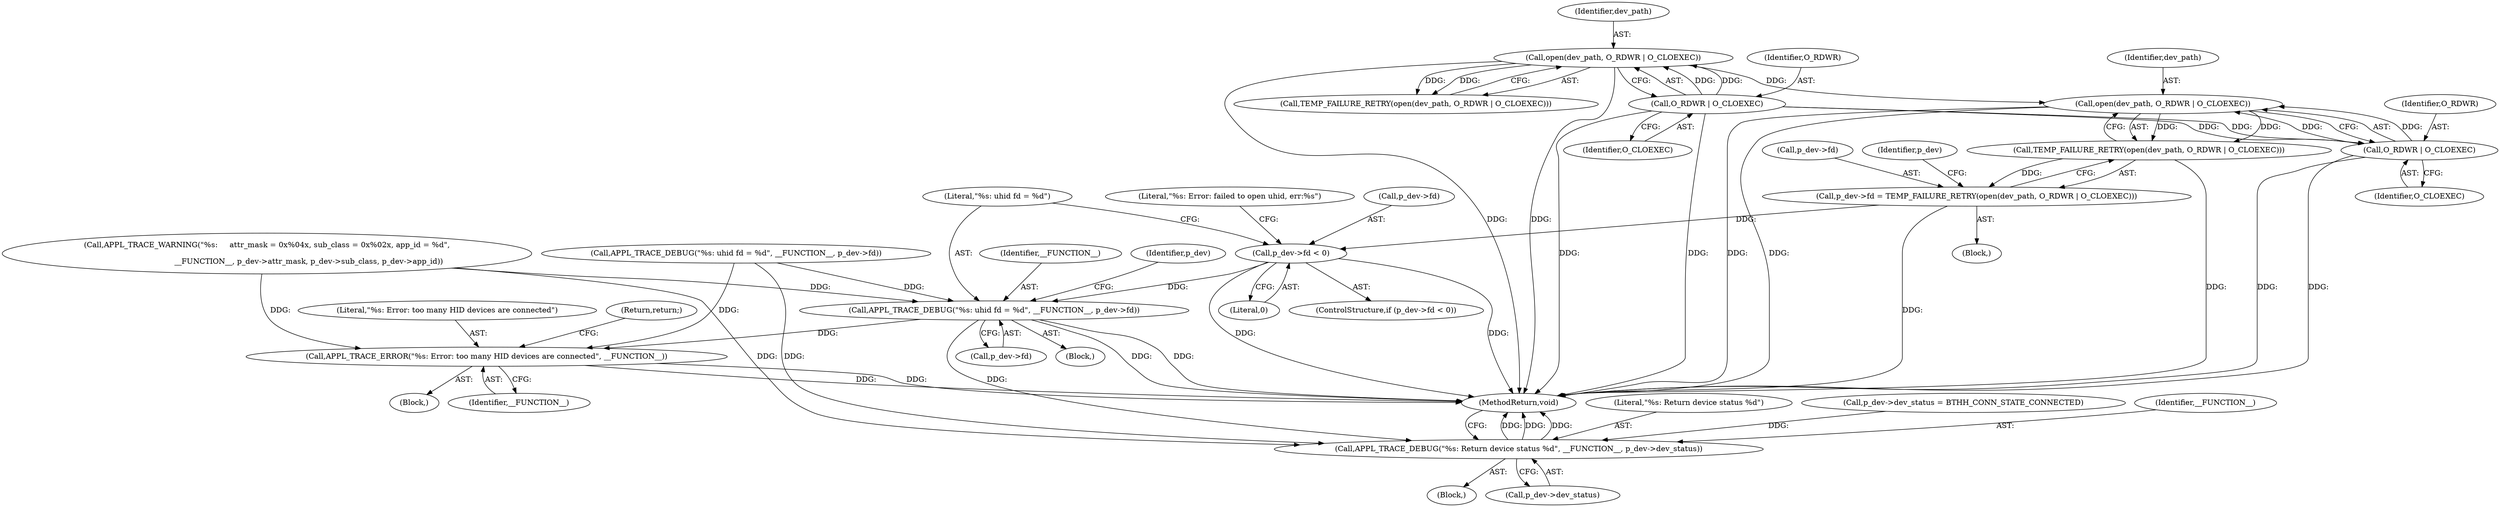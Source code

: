 digraph "0_Android_472271b153c5dc53c28beac55480a8d8434b2d5c_7@API" {
"1000329" [label="(Call,open(dev_path, O_RDWR | O_CLOEXEC))"];
"1000220" [label="(Call,open(dev_path, O_RDWR | O_CLOEXEC))"];
"1000222" [label="(Call,O_RDWR | O_CLOEXEC)"];
"1000331" [label="(Call,O_RDWR | O_CLOEXEC)"];
"1000328" [label="(Call,TEMP_FAILURE_RETRY(open(dev_path, O_RDWR | O_CLOEXEC)))"];
"1000324" [label="(Call,p_dev->fd = TEMP_FAILURE_RETRY(open(dev_path, O_RDWR | O_CLOEXEC)))"];
"1000335" [label="(Call,p_dev->fd < 0)"];
"1000349" [label="(Call,APPL_TRACE_DEBUG(\"%s: uhid fd = %d\", __FUNCTION__, p_dev->fd))"];
"1000373" [label="(Call,APPL_TRACE_ERROR(\"%s: Error: too many HID devices are connected\", __FUNCTION__))"];
"1000382" [label="(Call,APPL_TRACE_DEBUG(\"%s: Return device status %d\", __FUNCTION__, p_dev->dev_status))"];
"1000351" [label="(Identifier,__FUNCTION__)"];
"1000372" [label="(Block,)"];
"1000339" [label="(Literal,0)"];
"1000375" [label="(Identifier,__FUNCTION__)"];
"1000219" [label="(Call,TEMP_FAILURE_RETRY(open(dev_path, O_RDWR | O_CLOEXEC)))"];
"1000324" [label="(Call,p_dev->fd = TEMP_FAILURE_RETRY(open(dev_path, O_RDWR | O_CLOEXEC)))"];
"1000349" [label="(Call,APPL_TRACE_DEBUG(\"%s: uhid fd = %d\", __FUNCTION__, p_dev->fd))"];
"1000330" [label="(Identifier,dev_path)"];
"1000329" [label="(Call,open(dev_path, O_RDWR | O_CLOEXEC))"];
"1000224" [label="(Identifier,O_CLOEXEC)"];
"1000383" [label="(Literal,\"%s: Return device status %d\")"];
"1000373" [label="(Call,APPL_TRACE_ERROR(\"%s: Error: too many HID devices are connected\", __FUNCTION__))"];
"1000332" [label="(Identifier,O_RDWR)"];
"1000342" [label="(Literal,\"%s: Error: failed to open uhid, err:%s\")"];
"1000374" [label="(Literal,\"%s: Error: too many HID devices are connected\")"];
"1000223" [label="(Identifier,O_RDWR)"];
"1000105" [label="(Block,)"];
"1000388" [label="(MethodReturn,void)"];
"1000335" [label="(Call,p_dev->fd < 0)"];
"1000336" [label="(Call,p_dev->fd)"];
"1000377" [label="(Call,p_dev->dev_status = BTHH_CONN_STATE_CONNECTED)"];
"1000331" [label="(Call,O_RDWR | O_CLOEXEC)"];
"1000286" [label="(Block,)"];
"1000350" [label="(Literal,\"%s: uhid fd = %d\")"];
"1000337" [label="(Identifier,p_dev)"];
"1000221" [label="(Identifier,dev_path)"];
"1000384" [label="(Identifier,__FUNCTION__)"];
"1000328" [label="(Call,TEMP_FAILURE_RETRY(open(dev_path, O_RDWR | O_CLOEXEC)))"];
"1000222" [label="(Call,O_RDWR | O_CLOEXEC)"];
"1000220" [label="(Call,open(dev_path, O_RDWR | O_CLOEXEC))"];
"1000352" [label="(Call,p_dev->fd)"];
"1000333" [label="(Identifier,O_CLOEXEC)"];
"1000376" [label="(Return,return;)"];
"1000357" [label="(Identifier,p_dev)"];
"1000385" [label="(Call,p_dev->dev_status)"];
"1000348" [label="(Block,)"];
"1000382" [label="(Call,APPL_TRACE_DEBUG(\"%s: Return device status %d\", __FUNCTION__, p_dev->dev_status))"];
"1000239" [label="(Call,APPL_TRACE_DEBUG(\"%s: uhid fd = %d\", __FUNCTION__, p_dev->fd))"];
"1000325" [label="(Call,p_dev->fd)"];
"1000196" [label="(Call,APPL_TRACE_WARNING(\"%s:     attr_mask = 0x%04x, sub_class = 0x%02x, app_id = %d\",\n\n                                   __FUNCTION__, p_dev->attr_mask, p_dev->sub_class, p_dev->app_id))"];
"1000334" [label="(ControlStructure,if (p_dev->fd < 0))"];
"1000329" -> "1000328"  [label="AST: "];
"1000329" -> "1000331"  [label="CFG: "];
"1000330" -> "1000329"  [label="AST: "];
"1000331" -> "1000329"  [label="AST: "];
"1000328" -> "1000329"  [label="CFG: "];
"1000329" -> "1000388"  [label="DDG: "];
"1000329" -> "1000388"  [label="DDG: "];
"1000329" -> "1000328"  [label="DDG: "];
"1000329" -> "1000328"  [label="DDG: "];
"1000220" -> "1000329"  [label="DDG: "];
"1000331" -> "1000329"  [label="DDG: "];
"1000331" -> "1000329"  [label="DDG: "];
"1000220" -> "1000219"  [label="AST: "];
"1000220" -> "1000222"  [label="CFG: "];
"1000221" -> "1000220"  [label="AST: "];
"1000222" -> "1000220"  [label="AST: "];
"1000219" -> "1000220"  [label="CFG: "];
"1000220" -> "1000388"  [label="DDG: "];
"1000220" -> "1000388"  [label="DDG: "];
"1000220" -> "1000219"  [label="DDG: "];
"1000220" -> "1000219"  [label="DDG: "];
"1000222" -> "1000220"  [label="DDG: "];
"1000222" -> "1000220"  [label="DDG: "];
"1000222" -> "1000224"  [label="CFG: "];
"1000223" -> "1000222"  [label="AST: "];
"1000224" -> "1000222"  [label="AST: "];
"1000222" -> "1000388"  [label="DDG: "];
"1000222" -> "1000388"  [label="DDG: "];
"1000222" -> "1000331"  [label="DDG: "];
"1000222" -> "1000331"  [label="DDG: "];
"1000331" -> "1000333"  [label="CFG: "];
"1000332" -> "1000331"  [label="AST: "];
"1000333" -> "1000331"  [label="AST: "];
"1000331" -> "1000388"  [label="DDG: "];
"1000331" -> "1000388"  [label="DDG: "];
"1000328" -> "1000324"  [label="AST: "];
"1000324" -> "1000328"  [label="CFG: "];
"1000328" -> "1000388"  [label="DDG: "];
"1000328" -> "1000324"  [label="DDG: "];
"1000324" -> "1000286"  [label="AST: "];
"1000325" -> "1000324"  [label="AST: "];
"1000337" -> "1000324"  [label="CFG: "];
"1000324" -> "1000388"  [label="DDG: "];
"1000324" -> "1000335"  [label="DDG: "];
"1000335" -> "1000334"  [label="AST: "];
"1000335" -> "1000339"  [label="CFG: "];
"1000336" -> "1000335"  [label="AST: "];
"1000339" -> "1000335"  [label="AST: "];
"1000342" -> "1000335"  [label="CFG: "];
"1000350" -> "1000335"  [label="CFG: "];
"1000335" -> "1000388"  [label="DDG: "];
"1000335" -> "1000388"  [label="DDG: "];
"1000335" -> "1000349"  [label="DDG: "];
"1000349" -> "1000348"  [label="AST: "];
"1000349" -> "1000352"  [label="CFG: "];
"1000350" -> "1000349"  [label="AST: "];
"1000351" -> "1000349"  [label="AST: "];
"1000352" -> "1000349"  [label="AST: "];
"1000357" -> "1000349"  [label="CFG: "];
"1000349" -> "1000388"  [label="DDG: "];
"1000349" -> "1000388"  [label="DDG: "];
"1000239" -> "1000349"  [label="DDG: "];
"1000196" -> "1000349"  [label="DDG: "];
"1000349" -> "1000373"  [label="DDG: "];
"1000349" -> "1000382"  [label="DDG: "];
"1000373" -> "1000372"  [label="AST: "];
"1000373" -> "1000375"  [label="CFG: "];
"1000374" -> "1000373"  [label="AST: "];
"1000375" -> "1000373"  [label="AST: "];
"1000376" -> "1000373"  [label="CFG: "];
"1000373" -> "1000388"  [label="DDG: "];
"1000373" -> "1000388"  [label="DDG: "];
"1000239" -> "1000373"  [label="DDG: "];
"1000196" -> "1000373"  [label="DDG: "];
"1000382" -> "1000105"  [label="AST: "];
"1000382" -> "1000385"  [label="CFG: "];
"1000383" -> "1000382"  [label="AST: "];
"1000384" -> "1000382"  [label="AST: "];
"1000385" -> "1000382"  [label="AST: "];
"1000388" -> "1000382"  [label="CFG: "];
"1000382" -> "1000388"  [label="DDG: "];
"1000382" -> "1000388"  [label="DDG: "];
"1000382" -> "1000388"  [label="DDG: "];
"1000239" -> "1000382"  [label="DDG: "];
"1000196" -> "1000382"  [label="DDG: "];
"1000377" -> "1000382"  [label="DDG: "];
}
